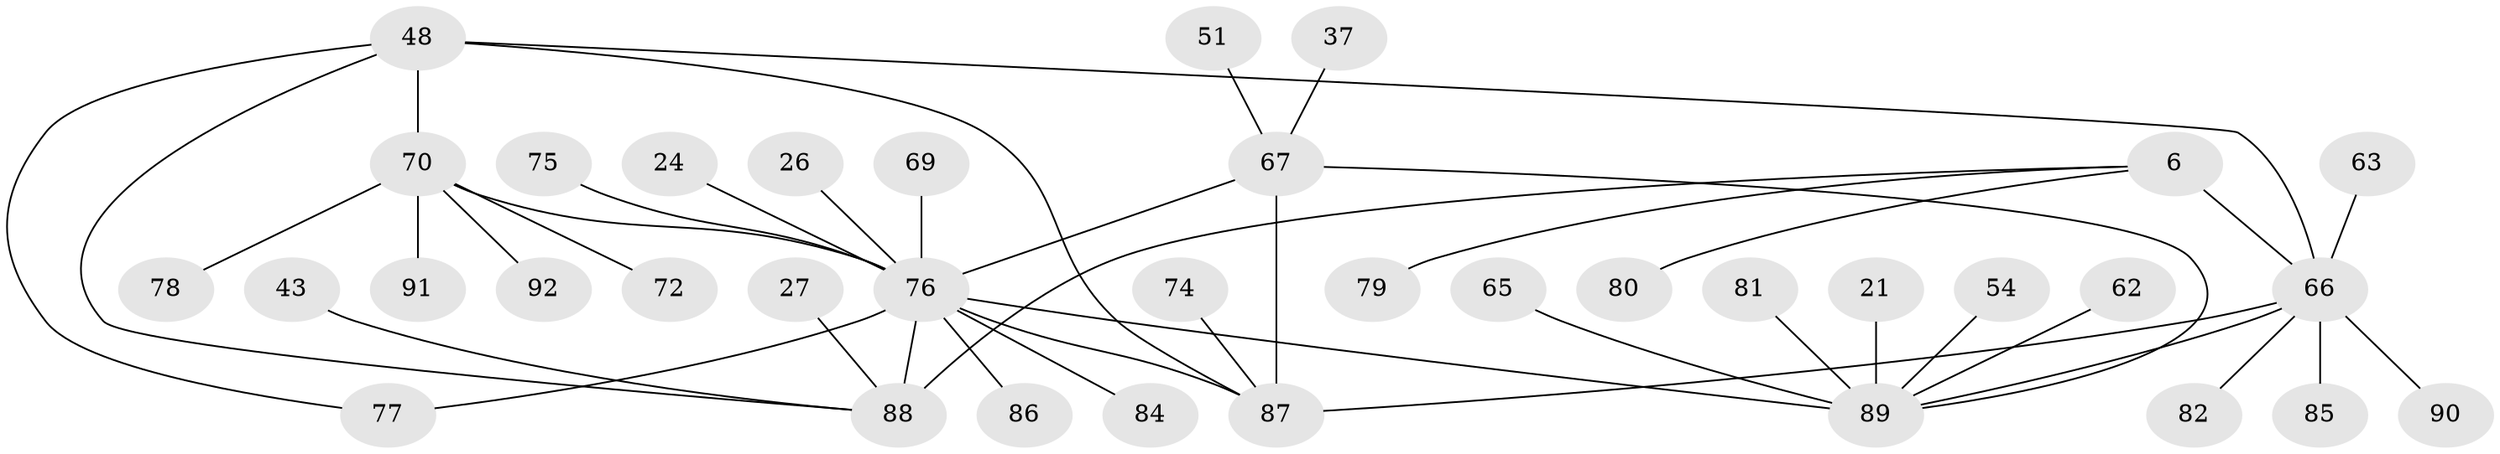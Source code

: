 // original degree distribution, {7: 0.03260869565217391, 5: 0.043478260869565216, 8: 0.03260869565217391, 6: 0.05434782608695652, 4: 0.021739130434782608, 16: 0.010869565217391304, 9: 0.021739130434782608, 12: 0.010869565217391304, 1: 0.6086956521739131, 2: 0.10869565217391304, 3: 0.05434782608695652}
// Generated by graph-tools (version 1.1) at 2025/58/03/04/25 21:58:33]
// undirected, 36 vertices, 43 edges
graph export_dot {
graph [start="1"]
  node [color=gray90,style=filled];
  6 [super="+5"];
  21;
  24;
  26;
  27;
  37;
  43;
  48 [super="+4"];
  51 [super="+23"];
  54 [super="+22"];
  62;
  63;
  65;
  66 [super="+8+29+42+45+46+47+49+52+55"];
  67 [super="+15"];
  69;
  70 [super="+64"];
  72;
  74;
  75;
  76 [super="+19+12"];
  77 [super="+53"];
  78 [super="+40"];
  79 [super="+58"];
  80;
  81;
  82;
  84;
  85 [super="+57"];
  86;
  87 [super="+73"];
  88 [super="+83"];
  89 [super="+56+71+61"];
  90 [super="+68"];
  91;
  92;
  6 -- 80;
  6 -- 79;
  6 -- 66 [weight=4];
  6 -- 88;
  21 -- 89;
  24 -- 76;
  26 -- 76;
  27 -- 88;
  37 -- 67;
  43 -- 88;
  48 -- 66;
  48 -- 70 [weight=4];
  48 -- 88;
  48 -- 77;
  48 -- 87;
  51 -- 67;
  54 -- 89;
  62 -- 89;
  63 -- 66;
  65 -- 89;
  66 -- 82;
  66 -- 85;
  66 -- 89 [weight=3];
  66 -- 90;
  66 -- 87;
  67 -- 89;
  67 -- 76;
  67 -- 87 [weight=4];
  69 -- 76;
  70 -- 72;
  70 -- 76 [weight=2];
  70 -- 78;
  70 -- 91;
  70 -- 92;
  74 -- 87;
  75 -- 76;
  76 -- 84;
  76 -- 88 [weight=6];
  76 -- 89 [weight=4];
  76 -- 77;
  76 -- 86;
  76 -- 87;
  81 -- 89;
}
